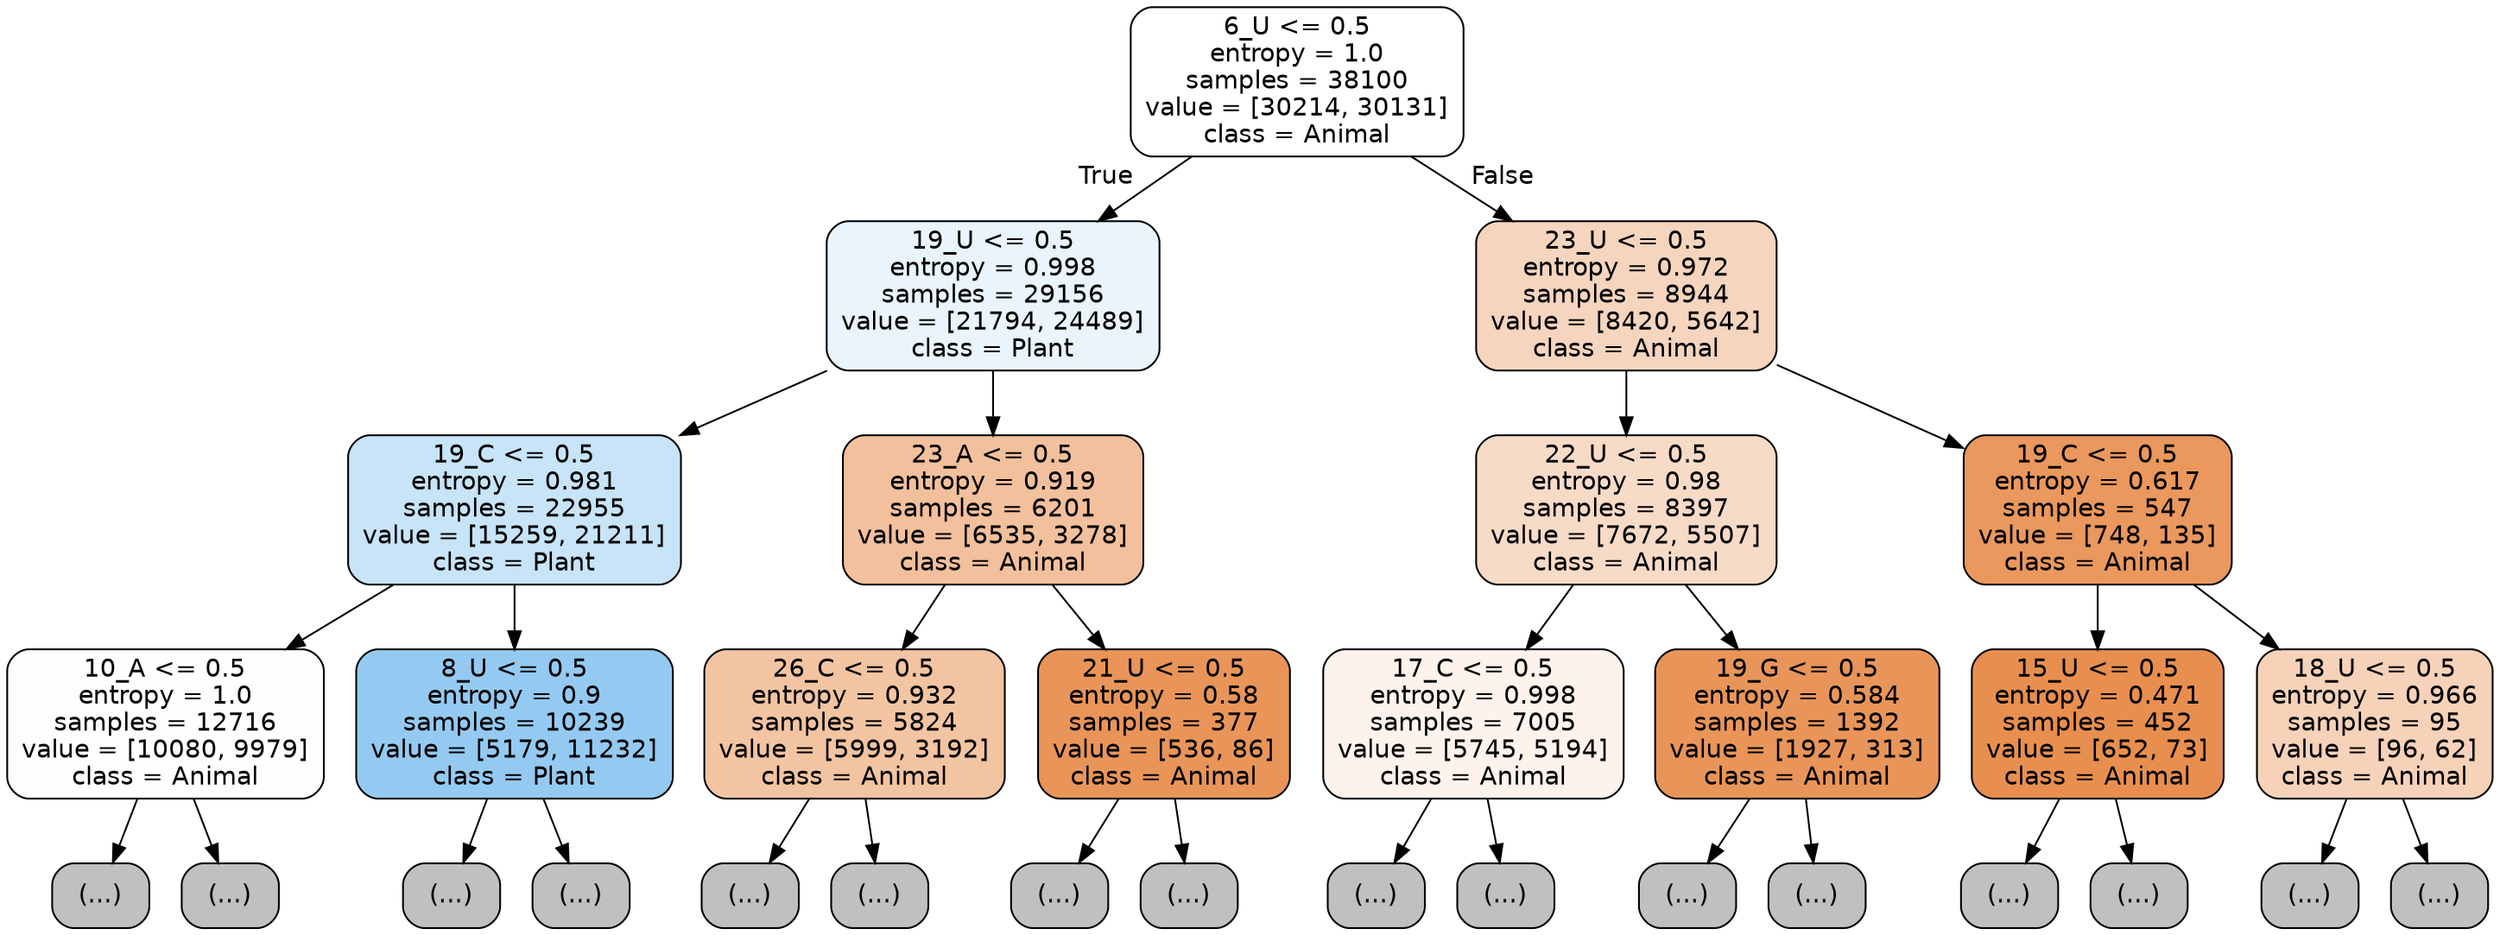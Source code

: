 digraph Tree {
node [shape=box, style="filled, rounded", color="black", fontname="helvetica"] ;
edge [fontname="helvetica"] ;
0 [label="6_U <= 0.5\nentropy = 1.0\nsamples = 38100\nvalue = [30214, 30131]\nclass = Animal", fillcolor="#fffffe"] ;
1 [label="19_U <= 0.5\nentropy = 0.998\nsamples = 29156\nvalue = [21794, 24489]\nclass = Plant", fillcolor="#e9f4fc"] ;
0 -> 1 [labeldistance=2.5, labelangle=45, headlabel="True"] ;
2 [label="19_C <= 0.5\nentropy = 0.981\nsamples = 22955\nvalue = [15259, 21211]\nclass = Plant", fillcolor="#c7e4f8"] ;
1 -> 2 ;
3 [label="10_A <= 0.5\nentropy = 1.0\nsamples = 12716\nvalue = [10080, 9979]\nclass = Animal", fillcolor="#fffefd"] ;
2 -> 3 ;
4 [label="(...)", fillcolor="#C0C0C0"] ;
3 -> 4 ;
4431 [label="(...)", fillcolor="#C0C0C0"] ;
3 -> 4431 ;
6028 [label="8_U <= 0.5\nentropy = 0.9\nsamples = 10239\nvalue = [5179, 11232]\nclass = Plant", fillcolor="#94caf1"] ;
2 -> 6028 ;
6029 [label="(...)", fillcolor="#C0C0C0"] ;
6028 -> 6029 ;
8288 [label="(...)", fillcolor="#C0C0C0"] ;
6028 -> 8288 ;
9153 [label="23_A <= 0.5\nentropy = 0.919\nsamples = 6201\nvalue = [6535, 3278]\nclass = Animal", fillcolor="#f2c09c"] ;
1 -> 9153 ;
9154 [label="26_C <= 0.5\nentropy = 0.932\nsamples = 5824\nvalue = [5999, 3192]\nclass = Animal", fillcolor="#f3c4a2"] ;
9153 -> 9154 ;
9155 [label="(...)", fillcolor="#C0C0C0"] ;
9154 -> 9155 ;
12152 [label="(...)", fillcolor="#C0C0C0"] ;
9154 -> 12152 ;
12159 [label="21_U <= 0.5\nentropy = 0.58\nsamples = 377\nvalue = [536, 86]\nclass = Animal", fillcolor="#e99559"] ;
9153 -> 12159 ;
12160 [label="(...)", fillcolor="#C0C0C0"] ;
12159 -> 12160 ;
12257 [label="(...)", fillcolor="#C0C0C0"] ;
12159 -> 12257 ;
12302 [label="23_U <= 0.5\nentropy = 0.972\nsamples = 8944\nvalue = [8420, 5642]\nclass = Animal", fillcolor="#f6d5be"] ;
0 -> 12302 [labeldistance=2.5, labelangle=-45, headlabel="False"] ;
12303 [label="22_U <= 0.5\nentropy = 0.98\nsamples = 8397\nvalue = [7672, 5507]\nclass = Animal", fillcolor="#f8dbc7"] ;
12302 -> 12303 ;
12304 [label="17_C <= 0.5\nentropy = 0.998\nsamples = 7005\nvalue = [5745, 5194]\nclass = Animal", fillcolor="#fdf3ec"] ;
12303 -> 12304 ;
12305 [label="(...)", fillcolor="#C0C0C0"] ;
12304 -> 12305 ;
15214 [label="(...)", fillcolor="#C0C0C0"] ;
12304 -> 15214 ;
16021 [label="19_G <= 0.5\nentropy = 0.584\nsamples = 1392\nvalue = [1927, 313]\nclass = Animal", fillcolor="#e99559"] ;
12303 -> 16021 ;
16022 [label="(...)", fillcolor="#C0C0C0"] ;
16021 -> 16022 ;
16405 [label="(...)", fillcolor="#C0C0C0"] ;
16021 -> 16405 ;
16534 [label="19_C <= 0.5\nentropy = 0.617\nsamples = 547\nvalue = [748, 135]\nclass = Animal", fillcolor="#ea985d"] ;
12302 -> 16534 ;
16535 [label="15_U <= 0.5\nentropy = 0.471\nsamples = 452\nvalue = [652, 73]\nclass = Animal", fillcolor="#e88f4f"] ;
16534 -> 16535 ;
16536 [label="(...)", fillcolor="#C0C0C0"] ;
16535 -> 16536 ;
16647 [label="(...)", fillcolor="#C0C0C0"] ;
16535 -> 16647 ;
16668 [label="18_U <= 0.5\nentropy = 0.966\nsamples = 95\nvalue = [96, 62]\nclass = Animal", fillcolor="#f6d2b9"] ;
16534 -> 16668 ;
16669 [label="(...)", fillcolor="#C0C0C0"] ;
16668 -> 16669 ;
16688 [label="(...)", fillcolor="#C0C0C0"] ;
16668 -> 16688 ;
}